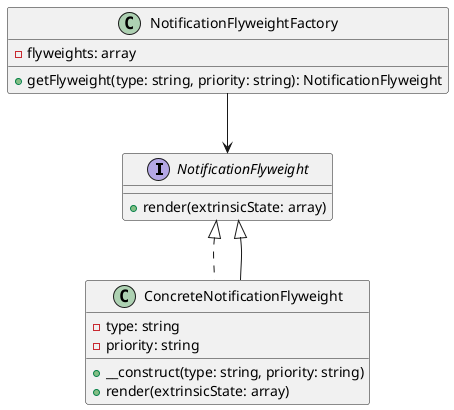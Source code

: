@startuml
interface NotificationFlyweight {
    +render(extrinsicState: array)
}

class ConcreteNotificationFlyweight implements NotificationFlyweight {
    -type: string
    -priority: string
    +__construct(type: string, priority: string)
    +render(extrinsicState: array)
}

class NotificationFlyweightFactory {
    -flyweights: array
    +getFlyweight(type: string, priority: string): NotificationFlyweight
}

NotificationFlyweight <|-- ConcreteNotificationFlyweight
NotificationFlyweightFactory --> NotificationFlyweight
@enduml